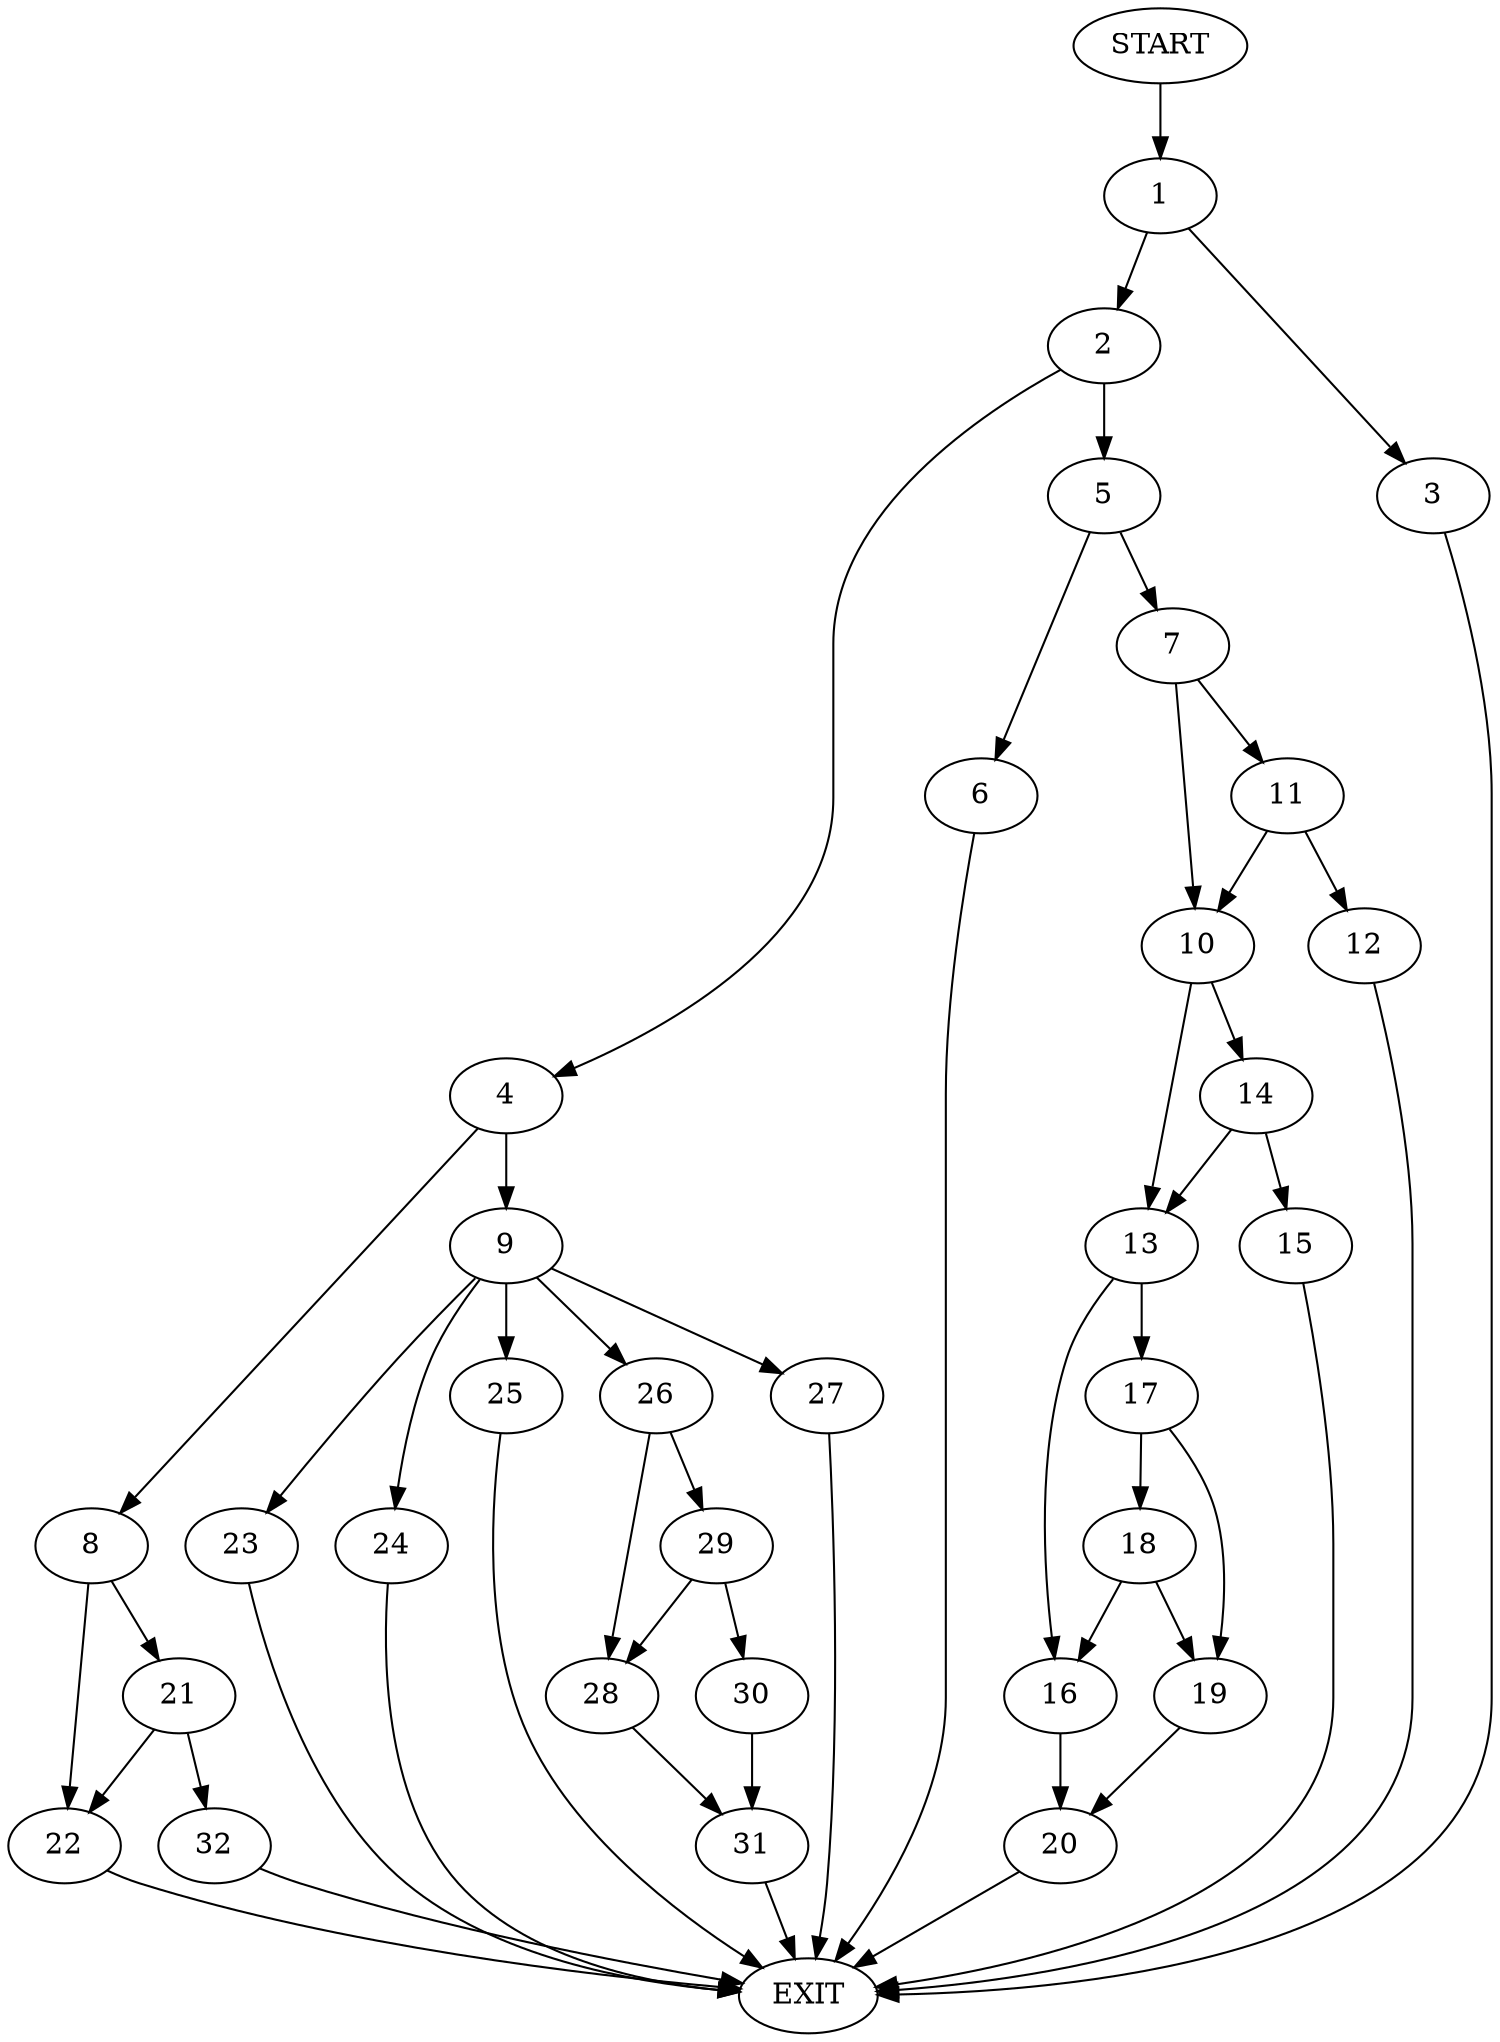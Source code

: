 digraph {
0 [label="START"]
33 [label="EXIT"]
0 -> 1
1 -> 2
1 -> 3
2 -> 4
2 -> 5
3 -> 33
5 -> 6
5 -> 7
4 -> 8
4 -> 9
7 -> 10
7 -> 11
6 -> 33
11 -> 12
11 -> 10
10 -> 13
10 -> 14
12 -> 33
14 -> 13
14 -> 15
13 -> 16
13 -> 17
15 -> 33
17 -> 18
17 -> 19
16 -> 20
19 -> 20
18 -> 16
18 -> 19
20 -> 33
8 -> 21
8 -> 22
9 -> 23
9 -> 24
9 -> 25
9 -> 26
9 -> 27
27 -> 33
24 -> 33
25 -> 33
23 -> 33
26 -> 28
26 -> 29
29 -> 30
29 -> 28
28 -> 31
30 -> 31
31 -> 33
22 -> 33
21 -> 32
21 -> 22
32 -> 33
}
